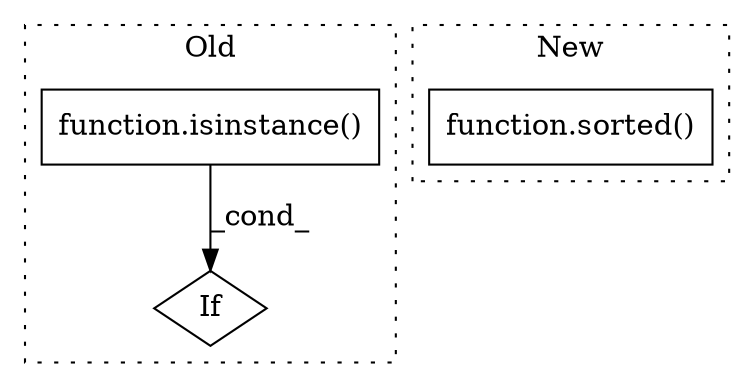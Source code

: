 digraph G {
subgraph cluster0 {
1 [label="function.isinstance()" a="75" s="1923,1944" l="11,1" shape="box"];
3 [label="If" a="96" s="1920" l="3" shape="diamond"];
label = "Old";
style="dotted";
}
subgraph cluster1 {
2 [label="function.sorted()" a="75" s="3370,3392" l="7,1" shape="box"];
label = "New";
style="dotted";
}
1 -> 3 [label="_cond_"];
}